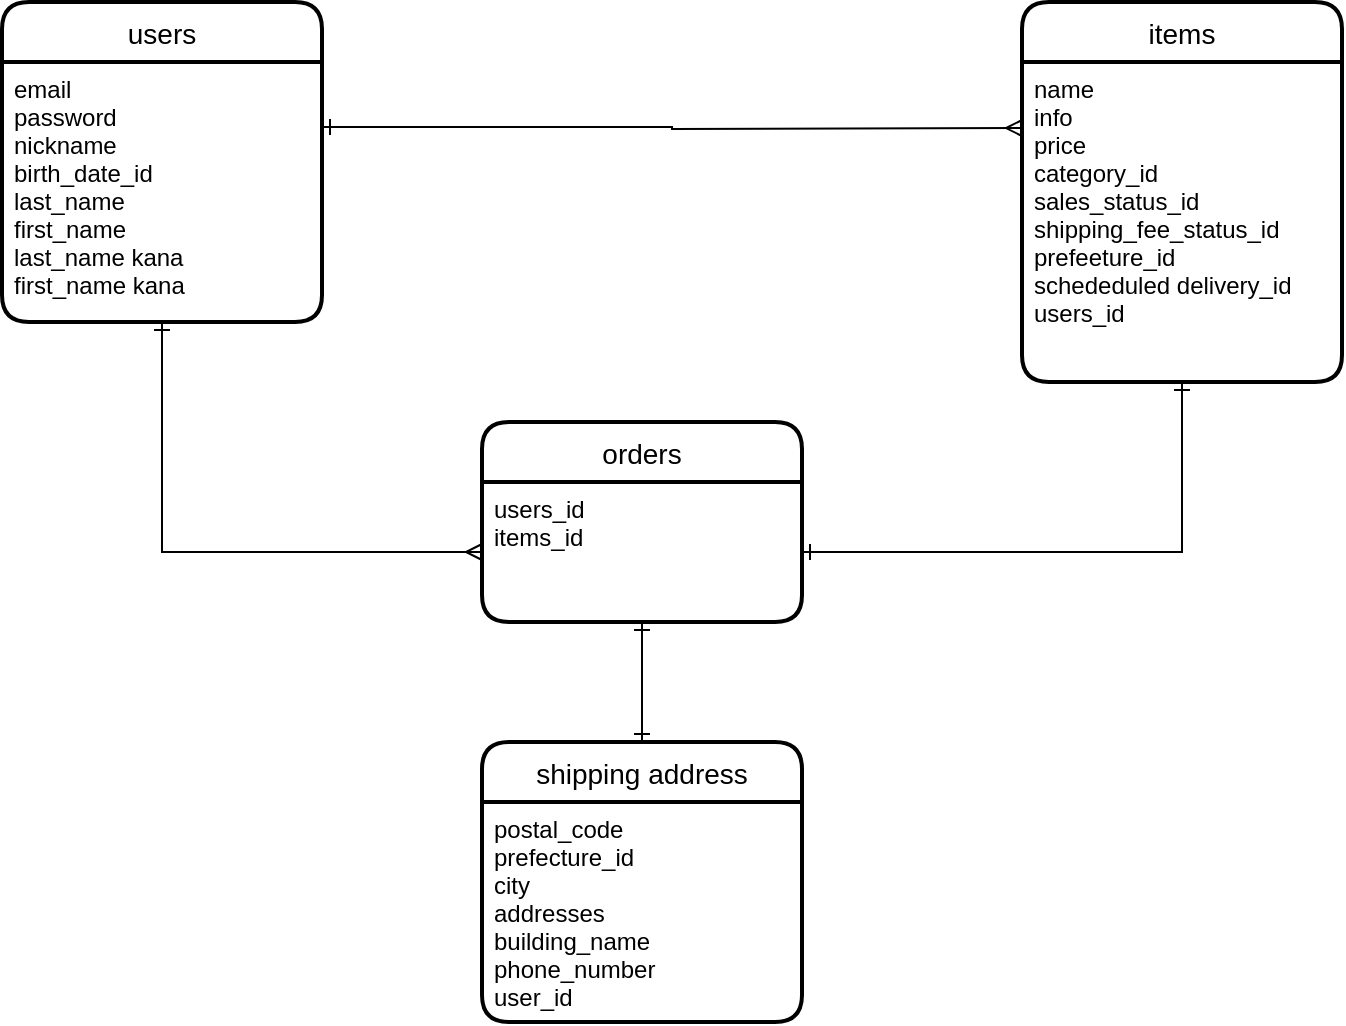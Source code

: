 <mxfile version="13.10.0" type="embed">
    <diagram id="1ZlsApc_nAVFbyp-xAzZ" name="ページ1">
        <mxGraphModel dx="1709" dy="1999" grid="1" gridSize="10" guides="1" tooltips="1" connect="1" arrows="1" fold="1" page="1" pageScale="1" pageWidth="827" pageHeight="1169" math="0" shadow="0">
            <root>
                <mxCell id="0"/>
                <mxCell id="1" parent="0"/>
                <mxCell id="32" value="users" style="swimlane;childLayout=stackLayout;horizontal=1;startSize=30;horizontalStack=0;rounded=1;fontSize=14;fontStyle=0;strokeWidth=2;resizeParent=0;resizeLast=1;shadow=0;dashed=0;align=center;" vertex="1" parent="1">
                    <mxGeometry x="-30" width="160" height="160" as="geometry"/>
                </mxCell>
                <mxCell id="33" value="email &#10;password&#10;nickname&#10;birth_date_id&#10;last_name&#10;first_name&#10;last_name kana&#10;first_name kana" style="align=left;strokeColor=none;fillColor=none;spacingLeft=4;fontSize=12;verticalAlign=top;resizable=0;rotatable=0;part=1;" vertex="1" parent="32">
                    <mxGeometry y="30" width="160" height="130" as="geometry"/>
                </mxCell>
                <mxCell id="42" style="edgeStyle=orthogonalEdgeStyle;rounded=0;orthogonalLoop=1;jettySize=auto;html=1;exitX=0.5;exitY=1;exitDx=0;exitDy=0;" edge="1" parent="32" source="33" target="33">
                    <mxGeometry relative="1" as="geometry"/>
                </mxCell>
                <mxCell id="43" value="items" style="swimlane;childLayout=stackLayout;horizontal=1;startSize=30;horizontalStack=0;rounded=1;fontSize=14;fontStyle=0;strokeWidth=2;resizeParent=0;resizeLast=1;shadow=0;dashed=0;align=center;" vertex="1" parent="1">
                    <mxGeometry x="480" width="160" height="190" as="geometry"/>
                </mxCell>
                <mxCell id="54" value="name&#10;info&#10;price&#10;category_id&#10;sales_status_id&#10;shipping_fee_status_id&#10;prefeeture_id&#10;schededuled delivery_id&#10;users_id" style="align=left;strokeColor=none;fillColor=none;spacingLeft=4;fontSize=12;verticalAlign=top;resizable=0;rotatable=0;part=1;" vertex="1" parent="43">
                    <mxGeometry y="30" width="160" height="160" as="geometry"/>
                </mxCell>
                <mxCell id="45" value="orders" style="swimlane;childLayout=stackLayout;horizontal=1;startSize=30;horizontalStack=0;rounded=1;fontSize=14;fontStyle=0;strokeWidth=2;resizeParent=0;resizeLast=1;shadow=0;dashed=0;align=center;" vertex="1" parent="1">
                    <mxGeometry x="210" y="210" width="160" height="100" as="geometry"/>
                </mxCell>
                <mxCell id="46" value="users_id&#10;items_id" style="align=left;strokeColor=none;fillColor=none;spacingLeft=4;fontSize=12;verticalAlign=top;resizable=0;rotatable=0;part=1;" vertex="1" parent="45">
                    <mxGeometry y="30" width="160" height="70" as="geometry"/>
                </mxCell>
                <mxCell id="66" style="edgeStyle=orthogonalEdgeStyle;rounded=0;orthogonalLoop=1;jettySize=auto;html=1;exitX=0.5;exitY=1;exitDx=0;exitDy=0;startArrow=ERone;startFill=0;endArrow=ERone;endFill=0;" edge="1" parent="45" source="46" target="46">
                    <mxGeometry relative="1" as="geometry"/>
                </mxCell>
                <mxCell id="53" style="edgeStyle=orthogonalEdgeStyle;rounded=0;orthogonalLoop=1;jettySize=auto;html=1;exitX=1;exitY=0.25;exitDx=0;exitDy=0;endArrow=ERmany;endFill=0;startArrow=ERone;startFill=0;" edge="1" parent="1" source="33">
                    <mxGeometry relative="1" as="geometry">
                        <mxPoint x="480" y="63" as="targetPoint"/>
                    </mxGeometry>
                </mxCell>
                <mxCell id="59" style="edgeStyle=orthogonalEdgeStyle;rounded=0;orthogonalLoop=1;jettySize=auto;html=1;exitX=0.5;exitY=1;exitDx=0;exitDy=0;entryX=1;entryY=0.5;entryDx=0;entryDy=0;startArrow=ERone;startFill=0;endArrow=ERone;endFill=0;" edge="1" parent="1" source="54" target="46">
                    <mxGeometry relative="1" as="geometry"/>
                </mxCell>
                <mxCell id="60" style="edgeStyle=orthogonalEdgeStyle;rounded=0;orthogonalLoop=1;jettySize=auto;html=1;exitX=0.5;exitY=1;exitDx=0;exitDy=0;entryX=0;entryY=0.5;entryDx=0;entryDy=0;startArrow=ERone;startFill=0;endArrow=ERmany;endFill=0;" edge="1" parent="1" source="33" target="46">
                    <mxGeometry relative="1" as="geometry"/>
                </mxCell>
                <mxCell id="61" value="shipping address" style="swimlane;childLayout=stackLayout;horizontal=1;startSize=30;horizontalStack=0;rounded=1;fontSize=14;fontStyle=0;strokeWidth=2;resizeParent=0;resizeLast=1;shadow=0;dashed=0;align=center;" vertex="1" parent="1">
                    <mxGeometry x="210" y="370" width="160" height="140" as="geometry"/>
                </mxCell>
                <mxCell id="62" value="postal_code&#10;prefecture_id&#10;city&#10;addresses&#10;building_name&#10;phone_number&#10;user_id" style="align=left;strokeColor=none;fillColor=none;spacingLeft=4;fontSize=12;verticalAlign=top;resizable=0;rotatable=0;part=1;" vertex="1" parent="61">
                    <mxGeometry y="30" width="160" height="110" as="geometry"/>
                </mxCell>
                <mxCell id="68" style="edgeStyle=orthogonalEdgeStyle;rounded=0;orthogonalLoop=1;jettySize=auto;html=1;entryX=0.5;entryY=0;entryDx=0;entryDy=0;startArrow=ERone;startFill=0;endArrow=ERone;endFill=0;" edge="1" parent="1" source="46" target="61">
                    <mxGeometry relative="1" as="geometry"/>
                </mxCell>
            </root>
        </mxGraphModel>
    </diagram>
</mxfile>